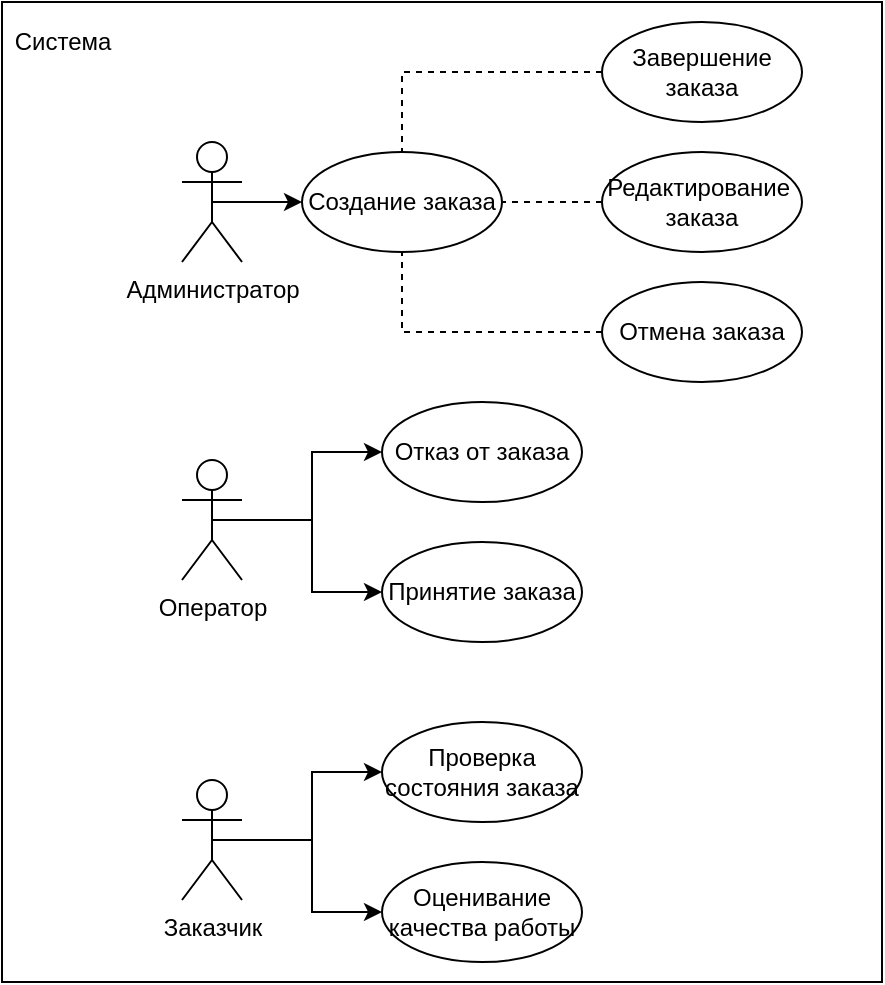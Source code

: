 <mxfile version="13.10.2" type="onedrive" pages="2"><diagram id="ftRHykg8Lh7t_hziV7_c" name="Page-1"><mxGraphModel dx="506" dy="260" grid="1" gridSize="10" guides="1" tooltips="1" connect="1" arrows="1" fold="1" page="1" pageScale="1" pageWidth="827" pageHeight="1169" math="0" shadow="0"><root><mxCell id="0"/><mxCell id="1" parent="0"/><mxCell id="Xokm-IruPNhoRGbvBh7q-13" value="" style="rounded=0;whiteSpace=wrap;html=1;" vertex="1" parent="1"><mxGeometry x="140" y="170" width="440" height="490" as="geometry"/></mxCell><mxCell id="cJstqwULlFEse7f1PaWx-1" value="Администратор" style="shape=umlActor;verticalLabelPosition=bottom;verticalAlign=top;html=1;outlineConnect=0;" vertex="1" parent="1"><mxGeometry x="230" y="240" width="30" height="60" as="geometry"/></mxCell><mxCell id="cJstqwULlFEse7f1PaWx-2" value="Заказчик" style="shape=umlActor;verticalLabelPosition=bottom;verticalAlign=top;html=1;outlineConnect=0;" vertex="1" parent="1"><mxGeometry x="230" y="559" width="30" height="60" as="geometry"/></mxCell><mxCell id="cJstqwULlFEse7f1PaWx-3" value="Оператор" style="shape=umlActor;verticalLabelPosition=bottom;verticalAlign=top;html=1;outlineConnect=0;" vertex="1" parent="1"><mxGeometry x="230" y="399" width="30" height="60" as="geometry"/></mxCell><mxCell id="Xokm-IruPNhoRGbvBh7q-1" style="edgeStyle=orthogonalEdgeStyle;rounded=0;orthogonalLoop=1;jettySize=auto;html=1;exitX=0;exitY=0.5;exitDx=0;exitDy=0;entryX=0.5;entryY=0.5;entryDx=0;entryDy=0;entryPerimeter=0;startArrow=classic;startFill=1;endArrow=none;endFill=0;strokeColor=#000000;" edge="1" parent="1" source="cJstqwULlFEse7f1PaWx-5" target="cJstqwULlFEse7f1PaWx-1"><mxGeometry relative="1" as="geometry"/></mxCell><mxCell id="cJstqwULlFEse7f1PaWx-5" value="Создание заказа" style="ellipse;whiteSpace=wrap;html=1;" vertex="1" parent="1"><mxGeometry x="290" y="245" width="100" height="50" as="geometry"/></mxCell><mxCell id="Xokm-IruPNhoRGbvBh7q-7" style="edgeStyle=orthogonalEdgeStyle;rounded=0;orthogonalLoop=1;jettySize=auto;html=1;exitX=0;exitY=0.5;exitDx=0;exitDy=0;entryX=1;entryY=0.5;entryDx=0;entryDy=0;startArrow=none;startFill=0;endArrow=none;endFill=0;strokeColor=#000000;dashed=1;" edge="1" parent="1" source="cJstqwULlFEse7f1PaWx-6" target="cJstqwULlFEse7f1PaWx-5"><mxGeometry relative="1" as="geometry"/></mxCell><mxCell id="cJstqwULlFEse7f1PaWx-6" value="Редактирование&amp;nbsp; заказа" style="ellipse;whiteSpace=wrap;html=1;" vertex="1" parent="1"><mxGeometry x="440" y="245" width="100" height="50" as="geometry"/></mxCell><mxCell id="Xokm-IruPNhoRGbvBh7q-6" style="edgeStyle=orthogonalEdgeStyle;rounded=0;orthogonalLoop=1;jettySize=auto;html=1;exitX=0;exitY=0.5;exitDx=0;exitDy=0;entryX=0.5;entryY=1;entryDx=0;entryDy=0;startArrow=none;startFill=0;endArrow=none;endFill=0;strokeColor=#000000;dashed=1;" edge="1" parent="1" source="cJstqwULlFEse7f1PaWx-7" target="cJstqwULlFEse7f1PaWx-5"><mxGeometry relative="1" as="geometry"/></mxCell><mxCell id="cJstqwULlFEse7f1PaWx-7" value="Отмена заказа" style="ellipse;whiteSpace=wrap;html=1;" vertex="1" parent="1"><mxGeometry x="440" y="310" width="100" height="50" as="geometry"/></mxCell><mxCell id="Xokm-IruPNhoRGbvBh7q-9" style="edgeStyle=orthogonalEdgeStyle;rounded=0;orthogonalLoop=1;jettySize=auto;html=1;exitX=0;exitY=0.5;exitDx=0;exitDy=0;startArrow=classic;startFill=1;endArrow=none;endFill=0;strokeColor=#000000;" edge="1" parent="1" source="cJstqwULlFEse7f1PaWx-8" target="cJstqwULlFEse7f1PaWx-3"><mxGeometry relative="1" as="geometry"/></mxCell><mxCell id="cJstqwULlFEse7f1PaWx-8" value="Принятие заказа" style="ellipse;whiteSpace=wrap;html=1;" vertex="1" parent="1"><mxGeometry x="330" y="440" width="100" height="50" as="geometry"/></mxCell><mxCell id="Xokm-IruPNhoRGbvBh7q-8" style="edgeStyle=orthogonalEdgeStyle;rounded=0;orthogonalLoop=1;jettySize=auto;html=1;exitX=0;exitY=0.5;exitDx=0;exitDy=0;entryX=0.5;entryY=0.5;entryDx=0;entryDy=0;entryPerimeter=0;startArrow=classic;startFill=1;endArrow=none;endFill=0;strokeColor=#000000;" edge="1" parent="1" source="cJstqwULlFEse7f1PaWx-9" target="cJstqwULlFEse7f1PaWx-3"><mxGeometry relative="1" as="geometry"/></mxCell><mxCell id="cJstqwULlFEse7f1PaWx-9" value="Отказ от заказа" style="ellipse;whiteSpace=wrap;html=1;" vertex="1" parent="1"><mxGeometry x="330" y="370" width="100" height="50" as="geometry"/></mxCell><mxCell id="Xokm-IruPNhoRGbvBh7q-5" style="edgeStyle=orthogonalEdgeStyle;rounded=0;orthogonalLoop=1;jettySize=auto;html=1;exitX=0;exitY=0.5;exitDx=0;exitDy=0;entryX=0.5;entryY=0;entryDx=0;entryDy=0;startArrow=none;startFill=0;endArrow=none;endFill=0;strokeColor=#000000;dashed=1;" edge="1" parent="1" source="cJstqwULlFEse7f1PaWx-10" target="cJstqwULlFEse7f1PaWx-5"><mxGeometry relative="1" as="geometry"/></mxCell><mxCell id="cJstqwULlFEse7f1PaWx-10" value="Завершение заказа" style="ellipse;whiteSpace=wrap;html=1;" vertex="1" parent="1"><mxGeometry x="440" y="180" width="100" height="50" as="geometry"/></mxCell><mxCell id="Xokm-IruPNhoRGbvBh7q-10" style="edgeStyle=orthogonalEdgeStyle;rounded=0;orthogonalLoop=1;jettySize=auto;html=1;exitX=0;exitY=0.5;exitDx=0;exitDy=0;entryX=0.5;entryY=0.5;entryDx=0;entryDy=0;entryPerimeter=0;startArrow=classic;startFill=1;endArrow=none;endFill=0;strokeColor=#000000;" edge="1" parent="1" source="cJstqwULlFEse7f1PaWx-11" target="cJstqwULlFEse7f1PaWx-2"><mxGeometry relative="1" as="geometry"/></mxCell><mxCell id="cJstqwULlFEse7f1PaWx-11" value="Проверка состояния заказа" style="ellipse;whiteSpace=wrap;html=1;" vertex="1" parent="1"><mxGeometry x="330" y="530" width="100" height="50" as="geometry"/></mxCell><mxCell id="Xokm-IruPNhoRGbvBh7q-11" style="edgeStyle=orthogonalEdgeStyle;rounded=0;orthogonalLoop=1;jettySize=auto;html=1;exitX=0;exitY=0.5;exitDx=0;exitDy=0;entryX=0.5;entryY=0.5;entryDx=0;entryDy=0;entryPerimeter=0;startArrow=classic;startFill=1;endArrow=none;endFill=0;strokeColor=#000000;" edge="1" parent="1" source="cJstqwULlFEse7f1PaWx-12" target="cJstqwULlFEse7f1PaWx-2"><mxGeometry relative="1" as="geometry"/></mxCell><mxCell id="cJstqwULlFEse7f1PaWx-12" value="Оценивание качества работы" style="ellipse;whiteSpace=wrap;html=1;" vertex="1" parent="1"><mxGeometry x="330" y="600" width="100" height="50" as="geometry"/></mxCell><mxCell id="Xokm-IruPNhoRGbvBh7q-14" value="Система" style="text;html=1;align=center;verticalAlign=middle;resizable=0;points=[];autosize=1;" vertex="1" parent="1"><mxGeometry x="140" y="180" width="60" height="20" as="geometry"/></mxCell></root></mxGraphModel></diagram><diagram id="TrO0Gxm7AMniHz_f7lY2" name="Page-2"><mxGraphModel dx="7590" dy="3905" grid="1" gridSize="10" guides="1" tooltips="1" connect="1" arrows="1" fold="1" page="1" pageScale="1" pageWidth="827" pageHeight="1169" math="0" shadow="0"><root><mxCell id="UNSDlxP_PGUB3yE_vmB6-0"/><mxCell id="UNSDlxP_PGUB3yE_vmB6-1" parent="UNSDlxP_PGUB3yE_vmB6-0"/><mxCell id="UNSDlxP_PGUB3yE_vmB6-3" value="" style="edgeStyle=orthogonalEdgeStyle;html=1;verticalAlign=bottom;endArrow=open;endSize=8;entryX=0.5;entryY=0;entryDx=0;entryDy=0;fillColor=#f5f5f5;exitX=1;exitY=0.5;exitDx=0;exitDy=0;rounded=0;" edge="1" source="UNSDlxP_PGUB3yE_vmB6-18" parent="UNSDlxP_PGUB3yE_vmB6-1" target="UNSDlxP_PGUB3yE_vmB6-4"><mxGeometry relative="1" as="geometry"><mxPoint x="539" y="140" as="targetPoint"/><mxPoint x="434" y="95" as="sourcePoint"/></mxGeometry></mxCell><mxCell id="UNSDlxP_PGUB3yE_vmB6-6" style="edgeStyle=orthogonalEdgeStyle;rounded=0;orthogonalLoop=1;jettySize=auto;html=1;exitX=1;exitY=0.5;exitDx=0;exitDy=0;entryX=0;entryY=0.5;entryDx=0;entryDy=0;fillColor=#f8cecc;" edge="1" parent="UNSDlxP_PGUB3yE_vmB6-1" source="UNSDlxP_PGUB3yE_vmB6-4" target="UNSDlxP_PGUB3yE_vmB6-5"><mxGeometry relative="1" as="geometry"/></mxCell><mxCell id="UNSDlxP_PGUB3yE_vmB6-4" value="Создание заказа" style="html=1;align=center;verticalAlign=top;rounded=1;absoluteArcSize=1;arcSize=10;dashed=0;" vertex="1" parent="UNSDlxP_PGUB3yE_vmB6-1"><mxGeometry x="384" y="160" width="140" height="40" as="geometry"/></mxCell><mxCell id="UNSDlxP_PGUB3yE_vmB6-11" style="edgeStyle=orthogonalEdgeStyle;rounded=0;orthogonalLoop=1;jettySize=auto;html=1;exitX=1;exitY=0.5;exitDx=0;exitDy=0;entryX=0;entryY=0.5;entryDx=0;entryDy=0;" edge="1" parent="UNSDlxP_PGUB3yE_vmB6-1" source="UNSDlxP_PGUB3yE_vmB6-5" target="UNSDlxP_PGUB3yE_vmB6-13"><mxGeometry relative="1" as="geometry"><mxPoint x="974" y="246.0" as="targetPoint"/></mxGeometry></mxCell><mxCell id="UNSDlxP_PGUB3yE_vmB6-26" style="edgeStyle=orthogonalEdgeStyle;rounded=0;orthogonalLoop=1;jettySize=auto;html=1;exitX=0.5;exitY=1;exitDx=0;exitDy=0;entryX=0;entryY=0.5;entryDx=0;entryDy=0;entryPerimeter=0;strokeColor=#000000;" edge="1" parent="UNSDlxP_PGUB3yE_vmB6-1" source="UNSDlxP_PGUB3yE_vmB6-5" target="UNSDlxP_PGUB3yE_vmB6-25"><mxGeometry relative="1" as="geometry"/></mxCell><mxCell id="UNSDlxP_PGUB3yE_vmB6-5" value="" style="rhombus;" vertex="1" parent="UNSDlxP_PGUB3yE_vmB6-1"><mxGeometry x="794" y="231" width="30" height="30" as="geometry"/></mxCell><mxCell id="UNSDlxP_PGUB3yE_vmB6-23" style="edgeStyle=orthogonalEdgeStyle;rounded=0;orthogonalLoop=1;jettySize=auto;html=1;exitX=0.5;exitY=1;exitDx=0;exitDy=0;entryX=-0.6;entryY=0.488;entryDx=0;entryDy=0;entryPerimeter=0;strokeColor=#000000;" edge="1" parent="UNSDlxP_PGUB3yE_vmB6-1" source="UNSDlxP_PGUB3yE_vmB6-7" target="UNSDlxP_PGUB3yE_vmB6-22"><mxGeometry relative="1" as="geometry"/></mxCell><mxCell id="UNSDlxP_PGUB3yE_vmB6-27" style="edgeStyle=orthogonalEdgeStyle;rounded=0;orthogonalLoop=1;jettySize=auto;html=1;exitX=0.5;exitY=0;exitDx=0;exitDy=0;entryX=1.126;entryY=0.5;entryDx=0;entryDy=0;entryPerimeter=0;strokeColor=#000000;endArrow=none;endFill=0;startArrow=classic;startFill=1;" edge="1" parent="UNSDlxP_PGUB3yE_vmB6-1" source="UNSDlxP_PGUB3yE_vmB6-7" target="UNSDlxP_PGUB3yE_vmB6-25"><mxGeometry relative="1" as="geometry"/></mxCell><mxCell id="UNSDlxP_PGUB3yE_vmB6-7" value="Завершение заказа" style="html=1;align=center;verticalAlign=top;rounded=1;absoluteArcSize=1;arcSize=10;dashed=0;" vertex="1" parent="UNSDlxP_PGUB3yE_vmB6-1"><mxGeometry x="739" y="378" width="140" height="40" as="geometry"/></mxCell><mxCell id="UNSDlxP_PGUB3yE_vmB6-10" value="Принятие заказа" style="text;html=1;align=center;verticalAlign=middle;resizable=0;points=[];autosize=1;" vertex="1" parent="UNSDlxP_PGUB3yE_vmB6-1"><mxGeometry x="704" y="286" width="110" height="20" as="geometry"/></mxCell><mxCell id="UNSDlxP_PGUB3yE_vmB6-15" style="edgeStyle=orthogonalEdgeStyle;rounded=0;orthogonalLoop=1;jettySize=auto;html=1;exitX=0.5;exitY=0;exitDx=0;exitDy=0;entryX=0.5;entryY=0;entryDx=0;entryDy=0;" edge="1" parent="UNSDlxP_PGUB3yE_vmB6-1" source="UNSDlxP_PGUB3yE_vmB6-13" target="UNSDlxP_PGUB3yE_vmB6-5"><mxGeometry relative="1" as="geometry"/></mxCell><mxCell id="UNSDlxP_PGUB3yE_vmB6-20" style="edgeStyle=orthogonalEdgeStyle;rounded=0;orthogonalLoop=1;jettySize=auto;html=1;exitX=0.5;exitY=1;exitDx=0;exitDy=0;entryX=0.5;entryY=1;entryDx=0;entryDy=0;strokeColor=#000000;" edge="1" parent="UNSDlxP_PGUB3yE_vmB6-1" source="UNSDlxP_PGUB3yE_vmB6-13" target="UNSDlxP_PGUB3yE_vmB6-19"><mxGeometry relative="1" as="geometry"><Array as="points"><mxPoint x="1026" y="290"/><mxPoint x="1284" y="290"/><mxPoint x="1284" y="880"/><mxPoint x="339" y="880"/></Array></mxGeometry></mxCell><mxCell id="UNSDlxP_PGUB3yE_vmB6-13" value="" style="rhombus;" vertex="1" parent="UNSDlxP_PGUB3yE_vmB6-1"><mxGeometry x="1011" y="231" width="30" height="30" as="geometry"/></mxCell><mxCell id="UNSDlxP_PGUB3yE_vmB6-14" value="Отказ от заказа" style="text;html=1;align=center;verticalAlign=middle;resizable=0;points=[];autosize=1;" vertex="1" parent="UNSDlxP_PGUB3yE_vmB6-1"><mxGeometry x="849" y="226" width="100" height="20" as="geometry"/></mxCell><mxCell id="UNSDlxP_PGUB3yE_vmB6-16" value="&lt;div&gt;Есть операторы, которые&lt;/div&gt;&lt;div&gt; не отказались от заказа&lt;/div&gt;" style="text;html=1;align=center;verticalAlign=middle;resizable=0;points=[];autosize=1;" vertex="1" parent="UNSDlxP_PGUB3yE_vmB6-1"><mxGeometry x="819" y="181" width="160" height="30" as="geometry"/></mxCell><mxCell id="UNSDlxP_PGUB3yE_vmB6-18" value="" style="ellipse;fillColor=#000000;strokeColor=none;" vertex="1" parent="UNSDlxP_PGUB3yE_vmB6-1"><mxGeometry x="294" y="80" width="30" height="30" as="geometry"/></mxCell><mxCell id="UNSDlxP_PGUB3yE_vmB6-43" style="edgeStyle=orthogonalEdgeStyle;rounded=0;orthogonalLoop=1;jettySize=auto;html=1;exitX=1;exitY=0.5;exitDx=0;exitDy=0;entryX=0.5;entryY=1;entryDx=0;entryDy=0;startArrow=classic;startFill=1;endArrow=none;endFill=0;strokeColor=#000000;" edge="1" parent="UNSDlxP_PGUB3yE_vmB6-1" source="eD5LNxgwTTULMu7WMEm--0" target="UNSDlxP_PGUB3yE_vmB6-40"><mxGeometry relative="1" as="geometry"/></mxCell><mxCell id="eD5LNxgwTTULMu7WMEm--2" style="edgeStyle=orthogonalEdgeStyle;rounded=0;orthogonalLoop=1;jettySize=auto;html=1;exitX=0.5;exitY=0;exitDx=0;exitDy=0;entryX=0.5;entryY=0;entryDx=0;entryDy=0;startArrow=classic;startFill=1;endArrow=none;endFill=0;strokeColor=#000000;" edge="1" parent="UNSDlxP_PGUB3yE_vmB6-1" source="UNSDlxP_PGUB3yE_vmB6-19" target="eD5LNxgwTTULMu7WMEm--0"><mxGeometry relative="1" as="geometry"/></mxCell><mxCell id="UNSDlxP_PGUB3yE_vmB6-19" value="" style="ellipse;html=1;shape=endState;fillColor=#000000;strokeColor=#000000;" vertex="1" parent="UNSDlxP_PGUB3yE_vmB6-1"><mxGeometry x="324" y="813" width="30" height="30" as="geometry"/></mxCell><mxCell id="UNSDlxP_PGUB3yE_vmB6-21" value="Все операторы отказались" style="text;html=1;align=center;verticalAlign=middle;resizable=0;points=[];autosize=1;rotation=0;" vertex="1" parent="UNSDlxP_PGUB3yE_vmB6-1"><mxGeometry x="1041" y="266" width="160" height="20" as="geometry"/></mxCell><mxCell id="UNSDlxP_PGUB3yE_vmB6-22" value="" style="html=1;points=[];perimeter=orthogonalPerimeter;fillColor=#000000;strokeColor=none;direction=south;" vertex="1" parent="UNSDlxP_PGUB3yE_vmB6-1"><mxGeometry x="1038" y="472" width="80" height="5" as="geometry"/></mxCell><mxCell id="UNSDlxP_PGUB3yE_vmB6-32" style="edgeStyle=orthogonalEdgeStyle;rounded=0;orthogonalLoop=1;jettySize=auto;html=1;exitX=0.5;exitY=0;exitDx=0;exitDy=0;entryX=0.77;entryY=0.664;entryDx=0;entryDy=0;entryPerimeter=0;startArrow=classic;startFill=1;endArrow=none;endFill=0;strokeColor=#000000;" edge="1" parent="UNSDlxP_PGUB3yE_vmB6-1" source="UNSDlxP_PGUB3yE_vmB6-24" target="UNSDlxP_PGUB3yE_vmB6-22"><mxGeometry relative="1" as="geometry"/></mxCell><mxCell id="UNSDlxP_PGUB3yE_vmB6-35" style="edgeStyle=orthogonalEdgeStyle;rounded=0;orthogonalLoop=1;jettySize=auto;html=1;exitX=0.5;exitY=1;exitDx=0;exitDy=0;entryX=0.024;entryY=0.595;entryDx=0;entryDy=0;entryPerimeter=0;startArrow=none;startFill=0;endArrow=classic;endFill=1;strokeColor=#000000;" edge="1" parent="UNSDlxP_PGUB3yE_vmB6-1" source="UNSDlxP_PGUB3yE_vmB6-24" target="UNSDlxP_PGUB3yE_vmB6-34"><mxGeometry relative="1" as="geometry"/></mxCell><mxCell id="UNSDlxP_PGUB3yE_vmB6-24" value="&lt;div&gt;Генерация&lt;/div&gt;&lt;div&gt;документов&lt;/div&gt;" style="html=1;align=center;verticalAlign=top;rounded=1;absoluteArcSize=1;arcSize=10;dashed=0;" vertex="1" parent="UNSDlxP_PGUB3yE_vmB6-1"><mxGeometry x="923" y="532" width="140" height="40" as="geometry"/></mxCell><mxCell id="UNSDlxP_PGUB3yE_vmB6-25" value="" style="html=1;points=[];perimeter=orthogonalPerimeter;fillColor=#000000;strokeColor=none;direction=south;" vertex="1" parent="UNSDlxP_PGUB3yE_vmB6-1"><mxGeometry x="769" y="321" width="80" height="5" as="geometry"/></mxCell><mxCell id="UNSDlxP_PGUB3yE_vmB6-30" style="edgeStyle=orthogonalEdgeStyle;rounded=0;orthogonalLoop=1;jettySize=auto;html=1;exitX=0;exitY=0.5;exitDx=0;exitDy=0;entryX=1.036;entryY=0.394;entryDx=0;entryDy=0;entryPerimeter=0;startArrow=classic;startFill=1;endArrow=none;endFill=0;strokeColor=#000000;" edge="1" parent="UNSDlxP_PGUB3yE_vmB6-1" source="UNSDlxP_PGUB3yE_vmB6-28" target="UNSDlxP_PGUB3yE_vmB6-25"><mxGeometry relative="1" as="geometry"><Array as="points"><mxPoint x="818" y="341"/></Array></mxGeometry></mxCell><mxCell id="UNSDlxP_PGUB3yE_vmB6-28" value="Генерация талона" style="html=1;align=center;verticalAlign=top;rounded=1;absoluteArcSize=1;arcSize=10;dashed=0;" vertex="1" parent="UNSDlxP_PGUB3yE_vmB6-1"><mxGeometry x="956" y="321" width="140" height="40" as="geometry"/></mxCell><mxCell id="UNSDlxP_PGUB3yE_vmB6-33" style="edgeStyle=orthogonalEdgeStyle;rounded=0;orthogonalLoop=1;jettySize=auto;html=1;exitX=0.5;exitY=0;exitDx=0;exitDy=0;entryX=0.921;entryY=0.315;entryDx=0;entryDy=0;entryPerimeter=0;startArrow=classic;startFill=1;endArrow=none;endFill=0;strokeColor=#000000;" edge="1" parent="UNSDlxP_PGUB3yE_vmB6-1" source="UNSDlxP_PGUB3yE_vmB6-31" target="UNSDlxP_PGUB3yE_vmB6-22"><mxGeometry relative="1" as="geometry"/></mxCell><mxCell id="UNSDlxP_PGUB3yE_vmB6-36" style="edgeStyle=orthogonalEdgeStyle;rounded=0;orthogonalLoop=1;jettySize=auto;html=1;exitX=0.5;exitY=1;exitDx=0;exitDy=0;entryX=0.063;entryY=0.468;entryDx=0;entryDy=0;entryPerimeter=0;startArrow=none;startFill=0;endArrow=classic;endFill=1;strokeColor=#000000;" edge="1" parent="UNSDlxP_PGUB3yE_vmB6-1" source="UNSDlxP_PGUB3yE_vmB6-31" target="UNSDlxP_PGUB3yE_vmB6-34"><mxGeometry relative="1" as="geometry"/></mxCell><mxCell id="UNSDlxP_PGUB3yE_vmB6-31" value="&lt;div&gt;Начисление процентов&lt;/div&gt;&lt;div&gt;оператору&lt;br&gt;&lt;/div&gt;" style="html=1;align=center;verticalAlign=top;rounded=1;absoluteArcSize=1;arcSize=10;dashed=0;" vertex="1" parent="UNSDlxP_PGUB3yE_vmB6-1"><mxGeometry x="1086" y="532" width="140" height="40" as="geometry"/></mxCell><mxCell id="UNSDlxP_PGUB3yE_vmB6-34" value="" style="html=1;points=[];perimeter=orthogonalPerimeter;fillColor=#000000;strokeColor=none;direction=south;" vertex="1" parent="UNSDlxP_PGUB3yE_vmB6-1"><mxGeometry x="1038" y="610" width="80" height="5" as="geometry"/></mxCell><mxCell id="UNSDlxP_PGUB3yE_vmB6-39" style="edgeStyle=orthogonalEdgeStyle;rounded=0;orthogonalLoop=1;jettySize=auto;html=1;exitX=0.5;exitY=0;exitDx=0;exitDy=0;entryX=1.095;entryY=0.517;entryDx=0;entryDy=0;entryPerimeter=0;startArrow=classic;startFill=1;endArrow=none;endFill=0;strokeColor=#000000;" edge="1" parent="UNSDlxP_PGUB3yE_vmB6-1" source="UNSDlxP_PGUB3yE_vmB6-37" target="UNSDlxP_PGUB3yE_vmB6-34"><mxGeometry relative="1" as="geometry"/></mxCell><mxCell id="UNSDlxP_PGUB3yE_vmB6-37" value="&lt;div&gt;Оценивание &lt;br&gt;&lt;/div&gt;&lt;div&gt;качества работы&lt;br&gt;&lt;/div&gt;" style="html=1;align=center;verticalAlign=top;rounded=1;absoluteArcSize=1;arcSize=10;dashed=0;" vertex="1" parent="UNSDlxP_PGUB3yE_vmB6-1"><mxGeometry x="554" y="670" width="140" height="40" as="geometry"/></mxCell><mxCell id="UNSDlxP_PGUB3yE_vmB6-42" style="edgeStyle=orthogonalEdgeStyle;rounded=0;orthogonalLoop=1;jettySize=auto;html=1;exitX=0.5;exitY=0;exitDx=0;exitDy=0;entryX=0.5;entryY=1;entryDx=0;entryDy=0;startArrow=classic;startFill=1;endArrow=none;endFill=0;strokeColor=#000000;" edge="1" parent="UNSDlxP_PGUB3yE_vmB6-1" source="UNSDlxP_PGUB3yE_vmB6-40" target="UNSDlxP_PGUB3yE_vmB6-37"><mxGeometry relative="1" as="geometry"/></mxCell><mxCell id="UNSDlxP_PGUB3yE_vmB6-40" value="&lt;div&gt;Изменение закона &lt;br&gt;&lt;/div&gt;&lt;div&gt;распределения&lt;/div&gt;" style="html=1;align=center;verticalAlign=top;rounded=1;absoluteArcSize=1;arcSize=10;dashed=0;" vertex="1" parent="UNSDlxP_PGUB3yE_vmB6-1"><mxGeometry x="1008" y="760" width="140" height="40" as="geometry"/></mxCell><mxCell id="UNSDlxP_PGUB3yE_vmB6-46" value="" style="endArrow=none;dashed=1;html=1;strokeColor=#000000;" edge="1" parent="UNSDlxP_PGUB3yE_vmB6-1"><mxGeometry width="50" height="50" relative="1" as="geometry"><mxPoint x="540" y="80" as="sourcePoint"/><mxPoint x="540" y="898.286" as="targetPoint"/></mxGeometry></mxCell><mxCell id="UNSDlxP_PGUB3yE_vmB6-47" value="" style="endArrow=none;dashed=1;html=1;strokeColor=#000000;" edge="1" parent="UNSDlxP_PGUB3yE_vmB6-1"><mxGeometry width="50" height="50" relative="1" as="geometry"><mxPoint x="370" y="80" as="sourcePoint"/><mxPoint x="370" y="900" as="targetPoint"/></mxGeometry></mxCell><mxCell id="UNSDlxP_PGUB3yE_vmB6-48" value="" style="endArrow=none;dashed=1;html=1;strokeColor=#000000;" edge="1" parent="UNSDlxP_PGUB3yE_vmB6-1"><mxGeometry width="50" height="50" relative="1" as="geometry"><mxPoint x="879" y="80" as="sourcePoint"/><mxPoint x="879" y="900" as="targetPoint"/></mxGeometry></mxCell><mxCell id="UNSDlxP_PGUB3yE_vmB6-49" value="" style="endArrow=none;dashed=1;html=1;strokeColor=#000000;" edge="1" parent="UNSDlxP_PGUB3yE_vmB6-1"><mxGeometry width="50" height="50" relative="1" as="geometry"><mxPoint x="709" y="80" as="sourcePoint"/><mxPoint x="709" y="900" as="targetPoint"/></mxGeometry></mxCell><mxCell id="UNSDlxP_PGUB3yE_vmB6-50" value="" style="endArrow=none;dashed=1;html=1;strokeColor=#000000;" edge="1" parent="UNSDlxP_PGUB3yE_vmB6-1"><mxGeometry width="50" height="50" relative="1" as="geometry"><mxPoint x="1241" y="80" as="sourcePoint"/><mxPoint x="1241" y="900" as="targetPoint"/></mxGeometry></mxCell><mxCell id="UNSDlxP_PGUB3yE_vmB6-51" value="Администратор" style="text;html=1;align=center;verticalAlign=middle;resizable=0;points=[];autosize=1;" vertex="1" parent="UNSDlxP_PGUB3yE_vmB6-1"><mxGeometry x="400" y="70" width="100" height="20" as="geometry"/></mxCell><mxCell id="UNSDlxP_PGUB3yE_vmB6-52" value="Заказчик" style="text;html=1;align=center;verticalAlign=middle;resizable=0;points=[];autosize=1;" vertex="1" parent="UNSDlxP_PGUB3yE_vmB6-1"><mxGeometry x="600" y="70" width="60" height="20" as="geometry"/></mxCell><mxCell id="UNSDlxP_PGUB3yE_vmB6-53" value="Оператор" style="text;html=1;align=center;verticalAlign=middle;resizable=0;points=[];autosize=1;" vertex="1" parent="UNSDlxP_PGUB3yE_vmB6-1"><mxGeometry x="764" y="70" width="70" height="20" as="geometry"/></mxCell><mxCell id="UNSDlxP_PGUB3yE_vmB6-54" value="Система" style="text;html=1;align=center;verticalAlign=middle;resizable=0;points=[];autosize=1;" vertex="1" parent="UNSDlxP_PGUB3yE_vmB6-1"><mxGeometry x="1031" y="70" width="60" height="20" as="geometry"/></mxCell><mxCell id="eD5LNxgwTTULMu7WMEm--0" value="Завершение заказа" style="html=1;align=center;verticalAlign=top;rounded=1;absoluteArcSize=1;arcSize=10;dashed=0;" vertex="1" parent="UNSDlxP_PGUB3yE_vmB6-1"><mxGeometry x="384" y="800" width="140" height="40" as="geometry"/></mxCell></root></mxGraphModel></diagram></mxfile>